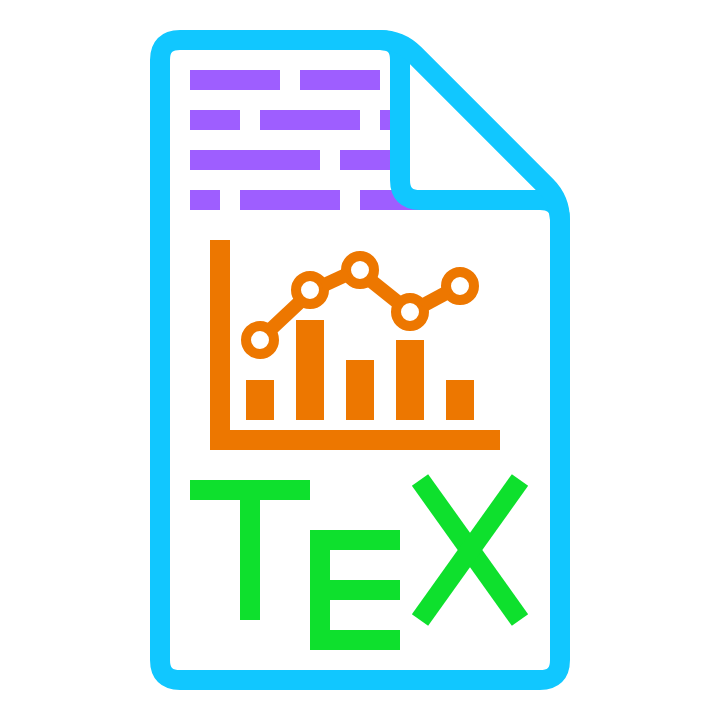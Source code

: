 <mxfile>
  <diagram name="icon" id="mf7i-kqe9W4dwgouXLnl">
    <mxGraphModel dx="160" dy="235" grid="1" gridSize="10" guides="1" tooltips="1" connect="1" arrows="1" fold="1" page="1" pageScale="1" pageWidth="360" pageHeight="360" math="0" shadow="0">
      <root>
        <mxCell id="N9FjXxN-760nJZwBO6q7-0" />
        <mxCell id="N9FjXxN-760nJZwBO6q7-1" parent="N9FjXxN-760nJZwBO6q7-0" />
        <mxCell id="109" value="" style="endArrow=none;html=1;strokeColor=#9E5EFF;strokeWidth=10;" edge="1" parent="N9FjXxN-760nJZwBO6q7-1">
          <mxGeometry width="50" height="50" relative="1" as="geometry">
            <mxPoint x="180" y="100" as="sourcePoint" />
            <mxPoint x="210" y="100" as="targetPoint" />
          </mxGeometry>
        </mxCell>
        <mxCell id="106" value="" style="rounded=0;whiteSpace=wrap;html=1;fillColor=none;strokeColor=none;movable=0;resizable=0;rotatable=0;deletable=0;editable=0;locked=1;connectable=0;gradientColor=none;" vertex="1" parent="N9FjXxN-760nJZwBO6q7-1">
          <mxGeometry width="360" height="360" as="geometry" />
        </mxCell>
        <mxCell id="55" value="" style="endArrow=none;html=1;strokeColor=#11C7FF;strokeWidth=10;rounded=1;curved=0;" parent="N9FjXxN-760nJZwBO6q7-1" edge="1">
          <mxGeometry width="50" height="50" relative="1" as="geometry">
            <mxPoint x="180" y="20" as="sourcePoint" />
            <mxPoint x="180" y="20" as="targetPoint" />
            <Array as="points">
              <mxPoint x="200" y="20" />
              <mxPoint x="200" y="100" />
              <mxPoint x="280" y="100" />
              <mxPoint x="280" y="340" />
              <mxPoint x="80" y="340" />
              <mxPoint x="80" y="20" />
            </Array>
          </mxGeometry>
        </mxCell>
        <mxCell id="57" value="" style="endArrow=none;html=1;strokeColor=#0EE02D;strokeWidth=10;" parent="N9FjXxN-760nJZwBO6q7-1" edge="1">
          <mxGeometry width="50" height="50" relative="1" as="geometry">
            <mxPoint x="95" y="245" as="sourcePoint" />
            <mxPoint x="155" y="245" as="targetPoint" />
          </mxGeometry>
        </mxCell>
        <mxCell id="58" value="" style="endArrow=none;html=1;strokeColor=#0EE02D;strokeWidth=10;" parent="N9FjXxN-760nJZwBO6q7-1" edge="1">
          <mxGeometry width="50" height="50" relative="1" as="geometry">
            <mxPoint x="125" y="250" as="sourcePoint" />
            <mxPoint x="125" y="310" as="targetPoint" />
          </mxGeometry>
        </mxCell>
        <mxCell id="59" value="" style="endArrow=none;html=1;strokeColor=#0EE02D;strokeWidth=10;rounded=0;curved=0;" parent="N9FjXxN-760nJZwBO6q7-1" edge="1">
          <mxGeometry width="50" height="50" relative="1" as="geometry">
            <mxPoint x="200" y="320" as="sourcePoint" />
            <mxPoint x="200" y="270" as="targetPoint" />
            <Array as="points">
              <mxPoint x="160" y="320" />
              <mxPoint x="160" y="270" />
            </Array>
          </mxGeometry>
        </mxCell>
        <mxCell id="60" value="" style="endArrow=none;html=1;strokeColor=#0EE02D;strokeWidth=10;" parent="N9FjXxN-760nJZwBO6q7-1" edge="1">
          <mxGeometry width="50" height="50" relative="1" as="geometry">
            <mxPoint x="200" y="295" as="sourcePoint" />
            <mxPoint x="160" y="295" as="targetPoint" />
          </mxGeometry>
        </mxCell>
        <mxCell id="61" value="" style="endArrow=none;html=1;strokeColor=#0EE02D;strokeWidth=10;" parent="N9FjXxN-760nJZwBO6q7-1" edge="1">
          <mxGeometry width="50" height="50" relative="1" as="geometry">
            <mxPoint x="260" y="310" as="sourcePoint" />
            <mxPoint x="210" y="240" as="targetPoint" />
          </mxGeometry>
        </mxCell>
        <mxCell id="62" value="" style="endArrow=none;html=1;strokeColor=#0EE02D;strokeWidth=10;" parent="N9FjXxN-760nJZwBO6q7-1" edge="1">
          <mxGeometry width="50" height="50" relative="1" as="geometry">
            <mxPoint x="210" y="310" as="sourcePoint" />
            <mxPoint x="260" y="240" as="targetPoint" />
          </mxGeometry>
        </mxCell>
        <mxCell id="63" value="" style="endArrow=none;html=1;strokeColor=#11C7FF;strokeWidth=10;" parent="N9FjXxN-760nJZwBO6q7-1" edge="1">
          <mxGeometry width="50" height="50" relative="1" as="geometry">
            <mxPoint x="160" y="20" as="sourcePoint" />
            <mxPoint x="280" y="140" as="targetPoint" />
            <Array as="points">
              <mxPoint x="200" y="20" />
              <mxPoint x="280" y="100" />
            </Array>
          </mxGeometry>
        </mxCell>
        <mxCell id="70" value="" style="endArrow=none;html=1;endFill=0;strokeWidth=10;endSize=8;startSize=8;strokeColor=#ED7700;fontSize=10;rounded=0;curved=0;" parent="N9FjXxN-760nJZwBO6q7-1" edge="1">
          <mxGeometry width="50" height="50" relative="1" as="geometry">
            <mxPoint x="250" y="220" as="sourcePoint" />
            <mxPoint x="110" y="120" as="targetPoint" />
            <Array as="points">
              <mxPoint x="110" y="220" />
            </Array>
          </mxGeometry>
        </mxCell>
        <mxCell id="79" value="" style="endArrow=none;html=1;strokeColor=#ED7700;strokeWidth=14;" parent="N9FjXxN-760nJZwBO6q7-1" edge="1">
          <mxGeometry width="50" height="50" relative="1" as="geometry">
            <mxPoint x="130" y="190" as="sourcePoint" />
            <mxPoint x="130" y="210" as="targetPoint" />
          </mxGeometry>
        </mxCell>
        <mxCell id="80" value="" style="endArrow=none;html=1;strokeColor=#ED7700;strokeWidth=14;" parent="N9FjXxN-760nJZwBO6q7-1" edge="1">
          <mxGeometry width="50" height="50" relative="1" as="geometry">
            <mxPoint x="155" y="160" as="sourcePoint" />
            <mxPoint x="155" y="210" as="targetPoint" />
          </mxGeometry>
        </mxCell>
        <mxCell id="81" value="" style="endArrow=none;html=1;strokeColor=#ED7700;strokeWidth=14;" parent="N9FjXxN-760nJZwBO6q7-1" edge="1">
          <mxGeometry width="50" height="50" relative="1" as="geometry">
            <mxPoint x="180" y="180" as="sourcePoint" />
            <mxPoint x="180" y="210" as="targetPoint" />
          </mxGeometry>
        </mxCell>
        <mxCell id="82" value="" style="endArrow=none;html=1;strokeColor=#ED7700;strokeWidth=14;" parent="N9FjXxN-760nJZwBO6q7-1" edge="1">
          <mxGeometry width="50" height="50" relative="1" as="geometry">
            <mxPoint x="205" y="170" as="sourcePoint" />
            <mxPoint x="205" y="210" as="targetPoint" />
          </mxGeometry>
        </mxCell>
        <mxCell id="83" value="" style="endArrow=none;html=1;strokeColor=#ED7700;strokeWidth=14;" parent="N9FjXxN-760nJZwBO6q7-1" edge="1">
          <mxGeometry width="50" height="50" relative="1" as="geometry">
            <mxPoint x="230" y="190" as="sourcePoint" />
            <mxPoint x="230" y="210" as="targetPoint" />
          </mxGeometry>
        </mxCell>
        <mxCell id="86" value="" style="ellipse;whiteSpace=wrap;html=1;aspect=fixed;fillColor=none;strokeColor=#ED7700;strokeWidth=5;" parent="N9FjXxN-760nJZwBO6q7-1" vertex="1">
          <mxGeometry x="123" y="163" width="14" height="14" as="geometry" />
        </mxCell>
        <mxCell id="87" value="" style="ellipse;whiteSpace=wrap;html=1;aspect=fixed;fillColor=none;strokeColor=#ED7700;strokeWidth=5;" parent="N9FjXxN-760nJZwBO6q7-1" vertex="1">
          <mxGeometry x="148" y="138" width="14" height="14" as="geometry" />
        </mxCell>
        <mxCell id="88" value="" style="ellipse;whiteSpace=wrap;html=1;aspect=fixed;fillColor=none;strokeColor=#ED7700;strokeWidth=5;" parent="N9FjXxN-760nJZwBO6q7-1" vertex="1">
          <mxGeometry x="173" y="128" width="14" height="14" as="geometry" />
        </mxCell>
        <mxCell id="89" value="" style="ellipse;whiteSpace=wrap;html=1;aspect=fixed;fillColor=none;strokeColor=#ED7700;strokeWidth=5;" parent="N9FjXxN-760nJZwBO6q7-1" vertex="1">
          <mxGeometry x="198" y="149" width="14" height="14" as="geometry" />
        </mxCell>
        <mxCell id="90" value="" style="ellipse;whiteSpace=wrap;html=1;aspect=fixed;fillColor=none;strokeColor=#ED7700;strokeWidth=5;" parent="N9FjXxN-760nJZwBO6q7-1" vertex="1">
          <mxGeometry x="223" y="136" width="14" height="14" as="geometry" />
        </mxCell>
        <mxCell id="91" value="" style="endArrow=none;html=1;strokeColor=#ED7700;strokeWidth=7;" parent="N9FjXxN-760nJZwBO6q7-1" edge="1">
          <mxGeometry width="50" height="50" relative="1" as="geometry">
            <mxPoint x="135" y="165" as="sourcePoint" />
            <mxPoint x="151" y="150" as="targetPoint" />
          </mxGeometry>
        </mxCell>
        <mxCell id="95" value="" style="endArrow=none;html=1;strokeColor=#9E5EFF;strokeWidth=10;" parent="N9FjXxN-760nJZwBO6q7-1" edge="1">
          <mxGeometry width="50" height="50" relative="1" as="geometry">
            <mxPoint x="95" y="40" as="sourcePoint" />
            <mxPoint x="140" y="40" as="targetPoint" />
          </mxGeometry>
        </mxCell>
        <mxCell id="96" value="" style="endArrow=none;html=1;strokeColor=#9E5EFF;strokeWidth=10;" parent="N9FjXxN-760nJZwBO6q7-1" edge="1">
          <mxGeometry width="50" height="50" relative="1" as="geometry">
            <mxPoint x="150" y="40" as="sourcePoint" />
            <mxPoint x="190" y="40" as="targetPoint" />
          </mxGeometry>
        </mxCell>
        <mxCell id="97" value="" style="endArrow=none;html=1;strokeColor=#9E5EFF;strokeWidth=10;" parent="N9FjXxN-760nJZwBO6q7-1" edge="1">
          <mxGeometry width="50" height="50" relative="1" as="geometry">
            <mxPoint x="95" y="60" as="sourcePoint" />
            <mxPoint x="120" y="60" as="targetPoint" />
          </mxGeometry>
        </mxCell>
        <mxCell id="98" value="" style="endArrow=none;html=1;strokeColor=#9E5EFF;strokeWidth=10;" parent="N9FjXxN-760nJZwBO6q7-1" edge="1">
          <mxGeometry width="50" height="50" relative="1" as="geometry">
            <mxPoint x="130" y="60" as="sourcePoint" />
            <mxPoint x="180" y="60" as="targetPoint" />
          </mxGeometry>
        </mxCell>
        <mxCell id="99" value="" style="endArrow=none;html=1;strokeColor=#9E5EFF;strokeWidth=10;" parent="N9FjXxN-760nJZwBO6q7-1" edge="1">
          <mxGeometry width="50" height="50" relative="1" as="geometry">
            <mxPoint x="190" y="60" as="sourcePoint" />
            <mxPoint x="195" y="60" as="targetPoint" />
          </mxGeometry>
        </mxCell>
        <mxCell id="100" value="" style="endArrow=none;html=1;strokeColor=#9E5EFF;strokeWidth=10;" parent="N9FjXxN-760nJZwBO6q7-1" edge="1">
          <mxGeometry width="50" height="50" relative="1" as="geometry">
            <mxPoint x="95" y="80" as="sourcePoint" />
            <mxPoint x="160" y="80" as="targetPoint" />
          </mxGeometry>
        </mxCell>
        <mxCell id="101" value="" style="endArrow=none;html=1;strokeColor=#9E5EFF;strokeWidth=10;" parent="N9FjXxN-760nJZwBO6q7-1" edge="1">
          <mxGeometry width="50" height="50" relative="1" as="geometry">
            <mxPoint x="170" y="80" as="sourcePoint" />
            <mxPoint x="195" y="80" as="targetPoint" />
          </mxGeometry>
        </mxCell>
        <mxCell id="103" value="" style="endArrow=none;html=1;strokeColor=#ED7700;strokeWidth=7;" parent="N9FjXxN-760nJZwBO6q7-1" edge="1">
          <mxGeometry width="50" height="50" relative="1" as="geometry">
            <mxPoint x="161" y="143" as="sourcePoint" />
            <mxPoint x="174" y="137" as="targetPoint" />
          </mxGeometry>
        </mxCell>
        <mxCell id="104" value="" style="endArrow=none;html=1;strokeColor=#ED7700;strokeWidth=7;" parent="N9FjXxN-760nJZwBO6q7-1" edge="1">
          <mxGeometry width="50" height="50" relative="1" as="geometry">
            <mxPoint x="200" y="152" as="sourcePoint" />
            <mxPoint x="185" y="140" as="targetPoint" />
          </mxGeometry>
        </mxCell>
        <mxCell id="105" value="" style="endArrow=none;html=1;strokeColor=#ED7700;strokeWidth=7;" parent="N9FjXxN-760nJZwBO6q7-1" edge="1">
          <mxGeometry width="50" height="50" relative="1" as="geometry">
            <mxPoint x="224" y="146" as="sourcePoint" />
            <mxPoint x="211" y="153" as="targetPoint" />
          </mxGeometry>
        </mxCell>
        <mxCell id="107" value="" style="endArrow=none;html=1;strokeColor=#9E5EFF;strokeWidth=10;" edge="1" parent="N9FjXxN-760nJZwBO6q7-1">
          <mxGeometry width="50" height="50" relative="1" as="geometry">
            <mxPoint x="95" y="100" as="sourcePoint" />
            <mxPoint x="110" y="100" as="targetPoint" />
          </mxGeometry>
        </mxCell>
        <mxCell id="108" value="" style="endArrow=none;html=1;strokeColor=#9E5EFF;strokeWidth=10;" edge="1" parent="N9FjXxN-760nJZwBO6q7-1">
          <mxGeometry width="50" height="50" relative="1" as="geometry">
            <mxPoint x="120" y="100" as="sourcePoint" />
            <mxPoint x="170" y="100" as="targetPoint" />
          </mxGeometry>
        </mxCell>
      </root>
    </mxGraphModel>
  </diagram>
</mxfile>
